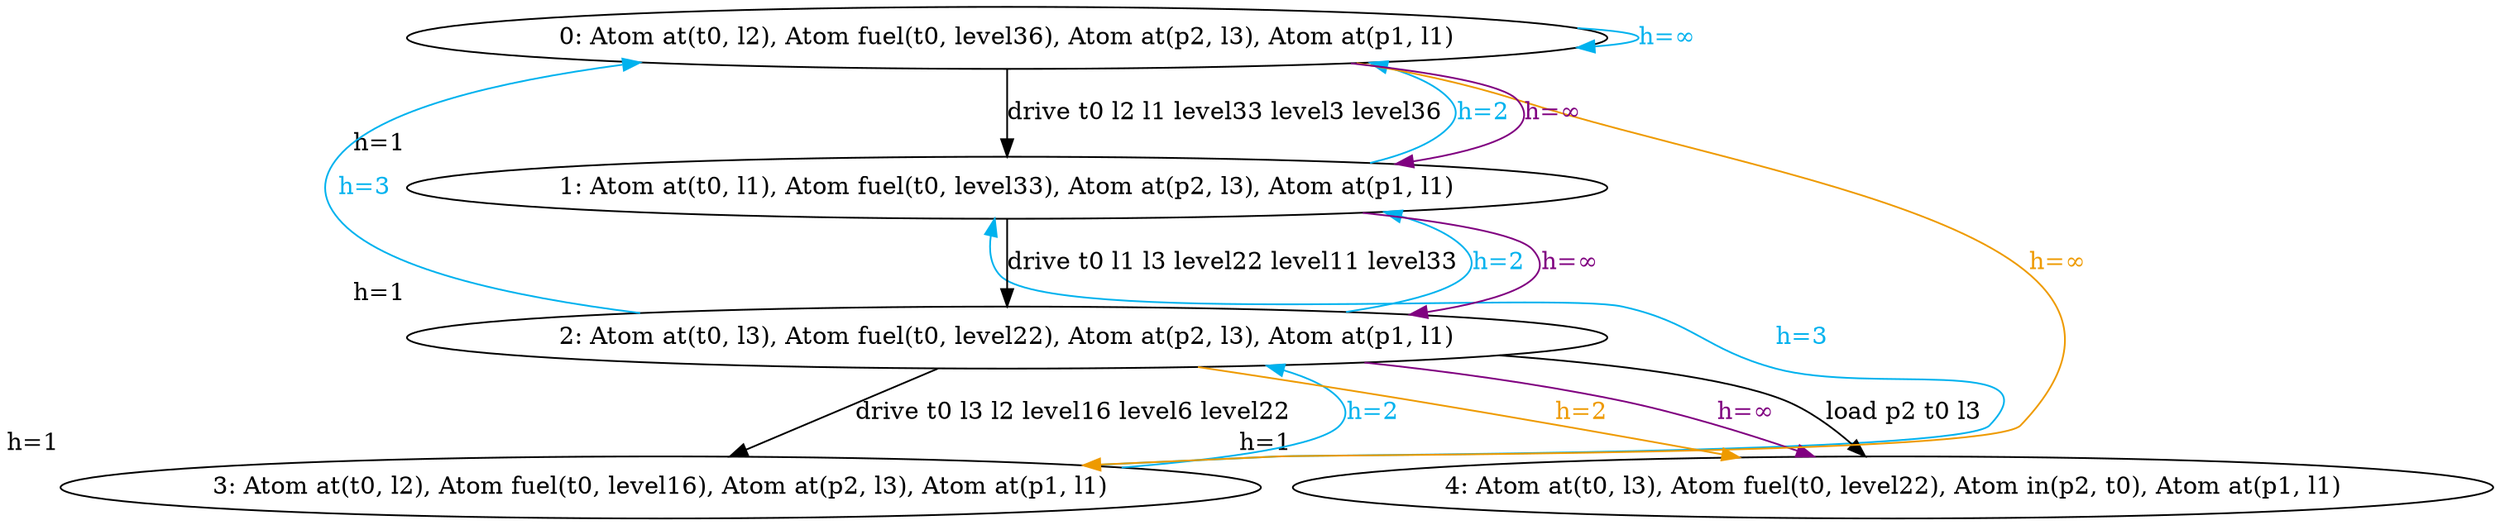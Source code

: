 digraph G {
  0 [label="4: Atom at(t0, l3), Atom fuel(t0, level22), Atom in(p2, t0), Atom at(p1, l1)",xlabel="h=1"];
  1 [label="3: Atom at(t0, l2), Atom fuel(t0, level16), Atom at(p2, l3), Atom at(p1, l1)",xlabel="h=1"];
  2 [label="2: Atom at(t0, l3), Atom fuel(t0, level22), Atom at(p2, l3), Atom at(p1, l1)",xlabel="h=1"];
  3 [label="1: Atom at(t0, l1), Atom fuel(t0, level33), Atom at(p2, l3), Atom at(p1, l1)",xlabel="h=1"];
  4 [label="0: Atom at(t0, l2), Atom fuel(t0, level36), Atom at(p2, l3), Atom at(p1, l1)"];
  3 -> 4 [label="h=2",color=deepskyblue2,fontcolor=deepskyblue2,constraint=false];
  2 -> 3 [label="h=2",color=deepskyblue2,fontcolor=deepskyblue2,constraint=false];
  2 -> 4 [label="h=3",color=deepskyblue2,fontcolor=deepskyblue2,constraint=false];
  1 -> 2 [label="h=2",color=deepskyblue2,fontcolor=deepskyblue2,constraint=false];
  1 -> 3 [label="h=3",color=deepskyblue2,fontcolor=deepskyblue2,constraint=false];
  2 -> 0 [label="h=2",color=orange2,fontcolor=orange2,constraint=false];
  4 -> 4 [label="h=∞",color=deepskyblue2,fontcolor=deepskyblue2,constraint=false];
  4 -> 3 [label="h=∞",color=webpurple,fontcolor=webpurple,constraint=false];
  4 -> 1 [label="h=∞",color=orange2,fontcolor=orange2,constraint=false];
  3 -> 2 [label="h=∞",color=webpurple,fontcolor=webpurple,constraint=false];
  2 -> 0 [label="h=∞",color=webpurple,fontcolor=webpurple,constraint=false];
  4 -> 3 [label="drive t0 l2 l1 level33 level3 level36"];
  3 -> 2 [label="drive t0 l1 l3 level22 level11 level33"];
  2 -> 1 [label="drive t0 l3 l2 level16 level6 level22"];
  2 -> 0 [label="load p2 t0 l3"];
}
